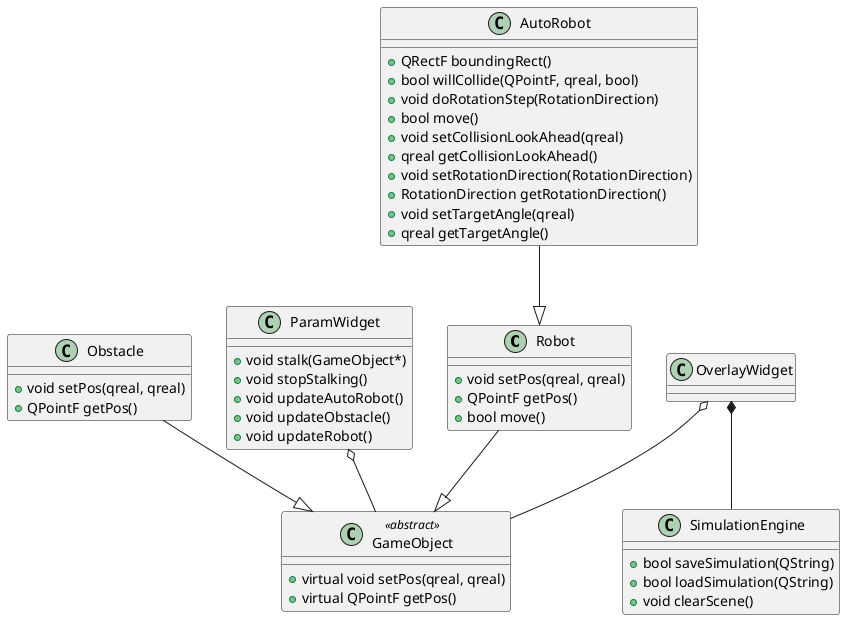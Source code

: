 @startuml class-diagram

' Define classes
class Robot {
    +void setPos(qreal, qreal)
    +QPointF getPos()
    +bool move()
}

class AutoRobot {
    +QRectF boundingRect()
    +bool willCollide(QPointF, qreal, bool)
    +void doRotationStep(RotationDirection)
    +bool move()
    +void setCollisionLookAhead(qreal)
    +qreal getCollisionLookAhead()
    +void setRotationDirection(RotationDirection)
    +RotationDirection getRotationDirection()
    +void setTargetAngle(qreal)
    +qreal getTargetAngle()
}

class GameObject <<abstract>> {
    +virtual void setPos(qreal, qreal)
    +virtual QPointF getPos()
}

class Obstacle {
    +void setPos(qreal, qreal)
    +QPointF getPos()
}

class OverlayWidget {
}

class ParamWidget {
    +void stalk(GameObject*)
    +void stopStalking()
    +void updateAutoRobot()
    +void updateObstacle()
    +void updateRobot()
}

class SimulationEngine {
    +bool saveSimulation(QString)
    +bool loadSimulation(QString)
    +void clearScene()
}

' Define relationships
AutoRobot --|> Robot
Obstacle --|> GameObject
Robot --|> GameObject
OverlayWidget *-- SimulationEngine
OverlayWidget o-- GameObject
ParamWidget o-- GameObject

@enduml
